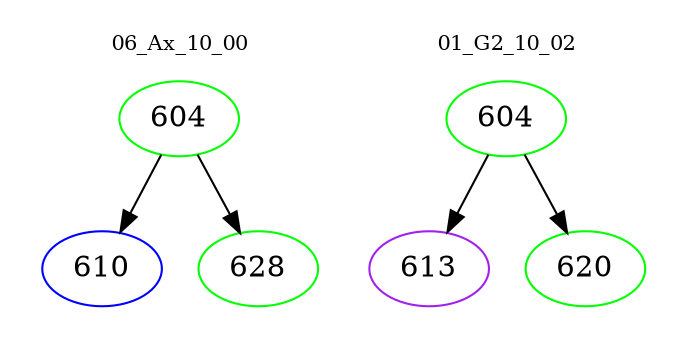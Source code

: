 digraph{
subgraph cluster_0 {
color = white
label = "06_Ax_10_00";
fontsize=10;
T0_604 [label="604", color="green"]
T0_604 -> T0_610 [color="black"]
T0_610 [label="610", color="blue"]
T0_604 -> T0_628 [color="black"]
T0_628 [label="628", color="green"]
}
subgraph cluster_1 {
color = white
label = "01_G2_10_02";
fontsize=10;
T1_604 [label="604", color="green"]
T1_604 -> T1_613 [color="black"]
T1_613 [label="613", color="purple"]
T1_604 -> T1_620 [color="black"]
T1_620 [label="620", color="green"]
}
}
